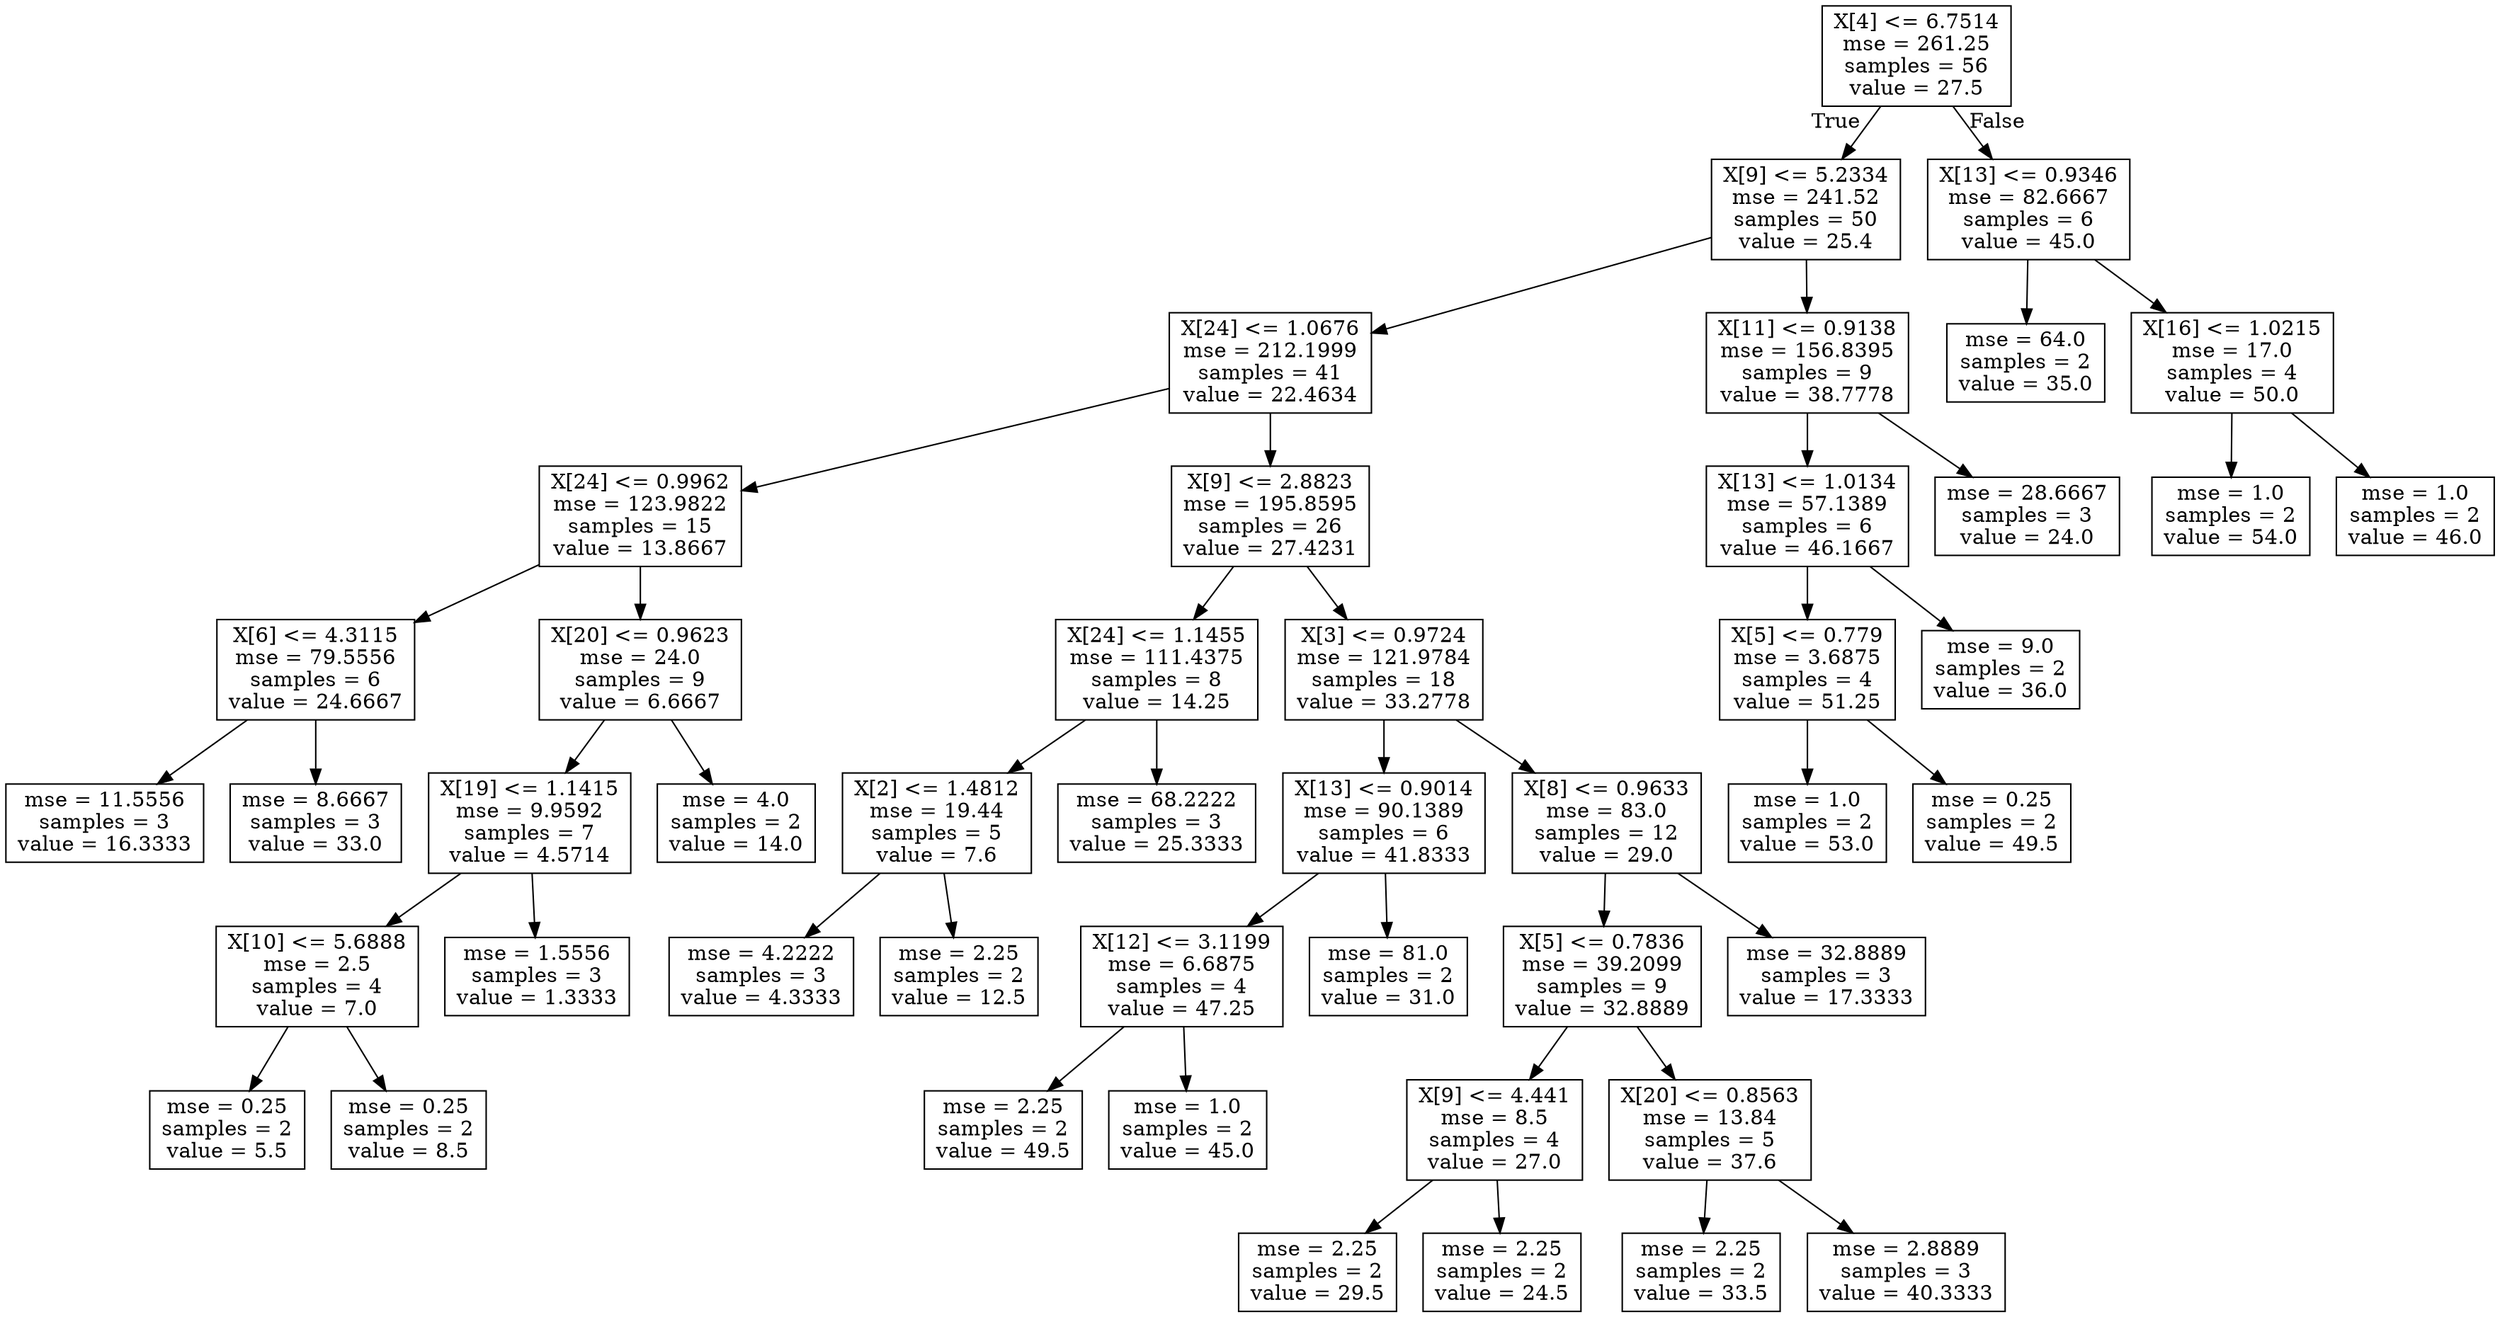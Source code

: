 digraph Tree {
node [shape=box] ;
0 [label="X[4] <= 6.7514\nmse = 261.25\nsamples = 56\nvalue = 27.5"] ;
1 [label="X[9] <= 5.2334\nmse = 241.52\nsamples = 50\nvalue = 25.4"] ;
0 -> 1 [labeldistance=2.5, labelangle=45, headlabel="True"] ;
2 [label="X[24] <= 1.0676\nmse = 212.1999\nsamples = 41\nvalue = 22.4634"] ;
1 -> 2 ;
3 [label="X[24] <= 0.9962\nmse = 123.9822\nsamples = 15\nvalue = 13.8667"] ;
2 -> 3 ;
4 [label="X[6] <= 4.3115\nmse = 79.5556\nsamples = 6\nvalue = 24.6667"] ;
3 -> 4 ;
5 [label="mse = 11.5556\nsamples = 3\nvalue = 16.3333"] ;
4 -> 5 ;
6 [label="mse = 8.6667\nsamples = 3\nvalue = 33.0"] ;
4 -> 6 ;
7 [label="X[20] <= 0.9623\nmse = 24.0\nsamples = 9\nvalue = 6.6667"] ;
3 -> 7 ;
8 [label="X[19] <= 1.1415\nmse = 9.9592\nsamples = 7\nvalue = 4.5714"] ;
7 -> 8 ;
9 [label="X[10] <= 5.6888\nmse = 2.5\nsamples = 4\nvalue = 7.0"] ;
8 -> 9 ;
10 [label="mse = 0.25\nsamples = 2\nvalue = 5.5"] ;
9 -> 10 ;
11 [label="mse = 0.25\nsamples = 2\nvalue = 8.5"] ;
9 -> 11 ;
12 [label="mse = 1.5556\nsamples = 3\nvalue = 1.3333"] ;
8 -> 12 ;
13 [label="mse = 4.0\nsamples = 2\nvalue = 14.0"] ;
7 -> 13 ;
14 [label="X[9] <= 2.8823\nmse = 195.8595\nsamples = 26\nvalue = 27.4231"] ;
2 -> 14 ;
15 [label="X[24] <= 1.1455\nmse = 111.4375\nsamples = 8\nvalue = 14.25"] ;
14 -> 15 ;
16 [label="X[2] <= 1.4812\nmse = 19.44\nsamples = 5\nvalue = 7.6"] ;
15 -> 16 ;
17 [label="mse = 4.2222\nsamples = 3\nvalue = 4.3333"] ;
16 -> 17 ;
18 [label="mse = 2.25\nsamples = 2\nvalue = 12.5"] ;
16 -> 18 ;
19 [label="mse = 68.2222\nsamples = 3\nvalue = 25.3333"] ;
15 -> 19 ;
20 [label="X[3] <= 0.9724\nmse = 121.9784\nsamples = 18\nvalue = 33.2778"] ;
14 -> 20 ;
21 [label="X[13] <= 0.9014\nmse = 90.1389\nsamples = 6\nvalue = 41.8333"] ;
20 -> 21 ;
22 [label="X[12] <= 3.1199\nmse = 6.6875\nsamples = 4\nvalue = 47.25"] ;
21 -> 22 ;
23 [label="mse = 2.25\nsamples = 2\nvalue = 49.5"] ;
22 -> 23 ;
24 [label="mse = 1.0\nsamples = 2\nvalue = 45.0"] ;
22 -> 24 ;
25 [label="mse = 81.0\nsamples = 2\nvalue = 31.0"] ;
21 -> 25 ;
26 [label="X[8] <= 0.9633\nmse = 83.0\nsamples = 12\nvalue = 29.0"] ;
20 -> 26 ;
27 [label="X[5] <= 0.7836\nmse = 39.2099\nsamples = 9\nvalue = 32.8889"] ;
26 -> 27 ;
28 [label="X[9] <= 4.441\nmse = 8.5\nsamples = 4\nvalue = 27.0"] ;
27 -> 28 ;
29 [label="mse = 2.25\nsamples = 2\nvalue = 29.5"] ;
28 -> 29 ;
30 [label="mse = 2.25\nsamples = 2\nvalue = 24.5"] ;
28 -> 30 ;
31 [label="X[20] <= 0.8563\nmse = 13.84\nsamples = 5\nvalue = 37.6"] ;
27 -> 31 ;
32 [label="mse = 2.25\nsamples = 2\nvalue = 33.5"] ;
31 -> 32 ;
33 [label="mse = 2.8889\nsamples = 3\nvalue = 40.3333"] ;
31 -> 33 ;
34 [label="mse = 32.8889\nsamples = 3\nvalue = 17.3333"] ;
26 -> 34 ;
35 [label="X[11] <= 0.9138\nmse = 156.8395\nsamples = 9\nvalue = 38.7778"] ;
1 -> 35 ;
36 [label="X[13] <= 1.0134\nmse = 57.1389\nsamples = 6\nvalue = 46.1667"] ;
35 -> 36 ;
37 [label="X[5] <= 0.779\nmse = 3.6875\nsamples = 4\nvalue = 51.25"] ;
36 -> 37 ;
38 [label="mse = 1.0\nsamples = 2\nvalue = 53.0"] ;
37 -> 38 ;
39 [label="mse = 0.25\nsamples = 2\nvalue = 49.5"] ;
37 -> 39 ;
40 [label="mse = 9.0\nsamples = 2\nvalue = 36.0"] ;
36 -> 40 ;
41 [label="mse = 28.6667\nsamples = 3\nvalue = 24.0"] ;
35 -> 41 ;
42 [label="X[13] <= 0.9346\nmse = 82.6667\nsamples = 6\nvalue = 45.0"] ;
0 -> 42 [labeldistance=2.5, labelangle=-45, headlabel="False"] ;
43 [label="mse = 64.0\nsamples = 2\nvalue = 35.0"] ;
42 -> 43 ;
44 [label="X[16] <= 1.0215\nmse = 17.0\nsamples = 4\nvalue = 50.0"] ;
42 -> 44 ;
45 [label="mse = 1.0\nsamples = 2\nvalue = 54.0"] ;
44 -> 45 ;
46 [label="mse = 1.0\nsamples = 2\nvalue = 46.0"] ;
44 -> 46 ;
}